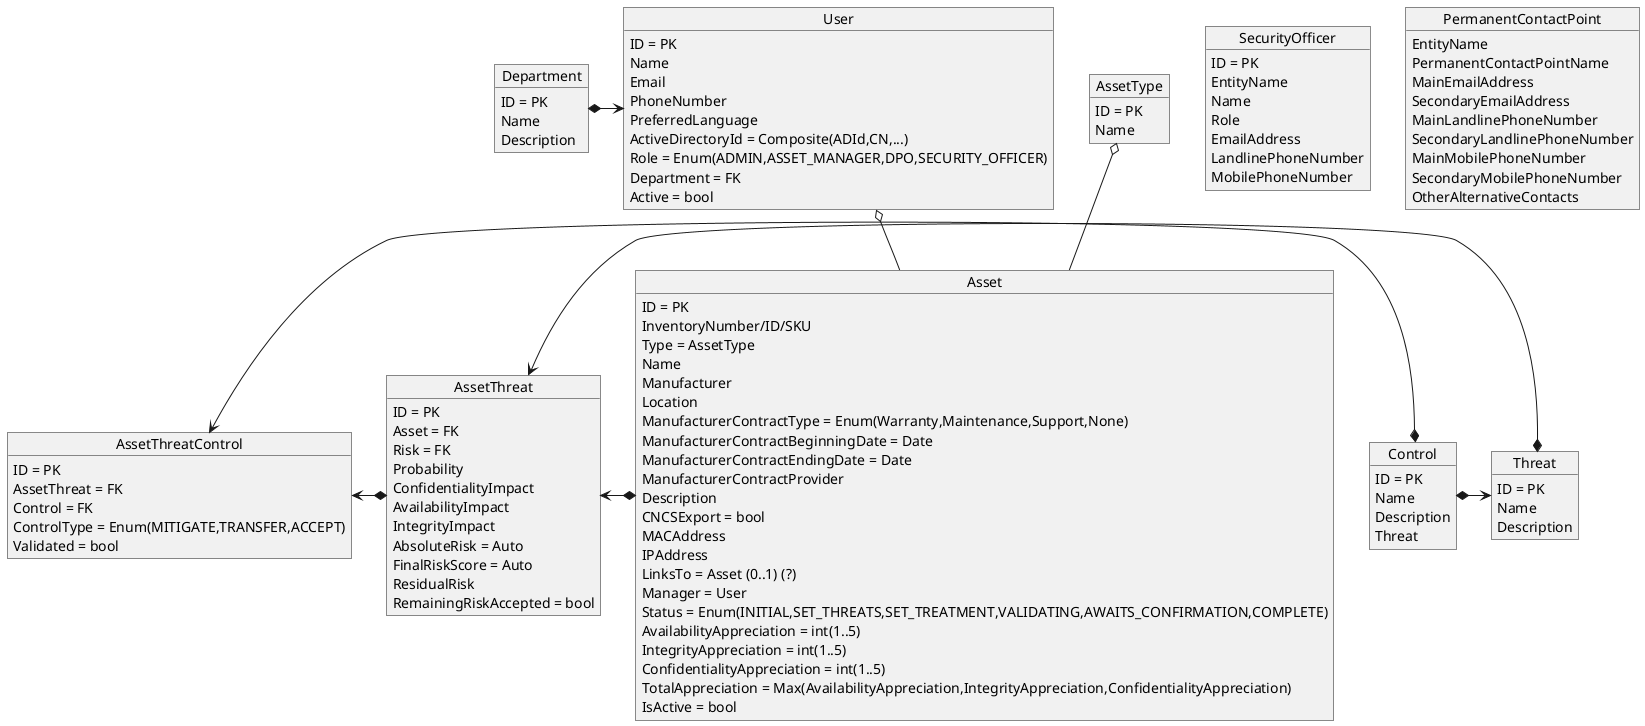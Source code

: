 @startuml
'https://plantuml.com/object-diagram
object AssetType
AssetType : ID = PK
AssetType : Name
'possivelmente icone
object  Department
Department : ID = PK
Department : Name
Department : Description
object User
Department *-> User
User : ID = PK
User : Name
User : Email
User : PhoneNumber
User : PreferredLanguage
User : ActiveDirectoryId = Composite(ADId,CN,...)
User : Role = Enum(ADMIN,ASSET_MANAGER,DPO,SECURITY_OFFICER)
User : Department = FK
User : Active = bool
object Asset
Asset : ID = PK
Asset : InventoryNumber/ID/SKU
Asset : Type = AssetType
Asset : Name
Asset : Manufacturer
Asset : Location
Asset : ManufacturerContractType = Enum(Warranty,Maintenance,Support,None)
Asset : ManufacturerContractBeginningDate = Date
Asset : ManufacturerContractEndingDate = Date
Asset : ManufacturerContractProvider
Asset : Description
Asset : CNCSExport = bool
Asset : MACAddress
Asset : IPAddress
Asset : LinksTo = Asset (0..1) (?)
Asset : Manager = User
Asset : Status = Enum(INITIAL,SET_THREATS,SET_TREATMENT,VALIDATING,AWAITS_CONFIRMATION,COMPLETE)
Asset : AvailabilityAppreciation = int(1..5)
Asset : IntegrityAppreciation = int(1..5)
Asset : ConfidentialityAppreciation = int(1..5)
Asset : TotalAppreciation = Max(AvailabilityAppreciation,IntegrityAppreciation,ConfidentialityAppreciation)
Asset : IsActive = bool
User o-- Asset
AssetType o-- Asset
object Threat
Threat : ID = PK
Threat : Name
Threat : Description
object Control
Control : ID = PK
Control : Name
Control : Description
Control : Threat
Control *-> Threat
object SecurityOfficer
SecurityOfficer : ID = PK
SecurityOfficer : EntityName
SecurityOfficer : Name
SecurityOfficer : Role
SecurityOfficer : EmailAddress
SecurityOfficer : LandlinePhoneNumber
SecurityOfficer : MobilePhoneNumber
object PermanentContactPoint
PermanentContactPoint : EntityName
PermanentContactPoint : PermanentContactPointName
PermanentContactPoint : MainEmailAddress
PermanentContactPoint : SecondaryEmailAddress
PermanentContactPoint : MainLandlinePhoneNumber
PermanentContactPoint : SecondaryLandlinePhoneNumber
PermanentContactPoint : MainMobilePhoneNumber
PermanentContactPoint : SecondaryMobilePhoneNumber
PermanentContactPoint : OtherAlternativeContacts

object AssetThreat
AssetThreat : ID = PK
AssetThreat : Asset = FK
AssetThreat : Risk = FK
AssetThreat : Probability
AssetThreat : ConfidentialityImpact
AssetThreat : AvailabilityImpact
AssetThreat : IntegrityImpact
AssetThreat : AbsoluteRisk = Auto
AssetThreat : FinalRiskScore = Auto
AssetThreat : ResidualRisk
AssetThreat : RemainingRiskAccepted = bool
AssetThreat <-* Asset
AssetThreat <-* Threat

object AssetThreatControl
AssetThreatControl : ID = PK
AssetThreatControl : AssetThreat = FK
AssetThreatControl : Control = FK
AssetThreatControl : ControlType = Enum(MITIGATE,TRANSFER,ACCEPT)
AssetThreatControl : Validated = bool
AssetThreatControl <-* AssetThreat
AssetThreatControl <-* Control


'the logging will apply to all tables, the only added columns will be the date of the operation and operation (CRUD)

@enduml
